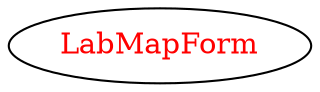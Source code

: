digraph dependencyGraph {
 concentrate=true;
 ranksep="2.0";
 rankdir="LR"; 
 splines="ortho";
"LabMapForm" [fontcolor="red"];
}